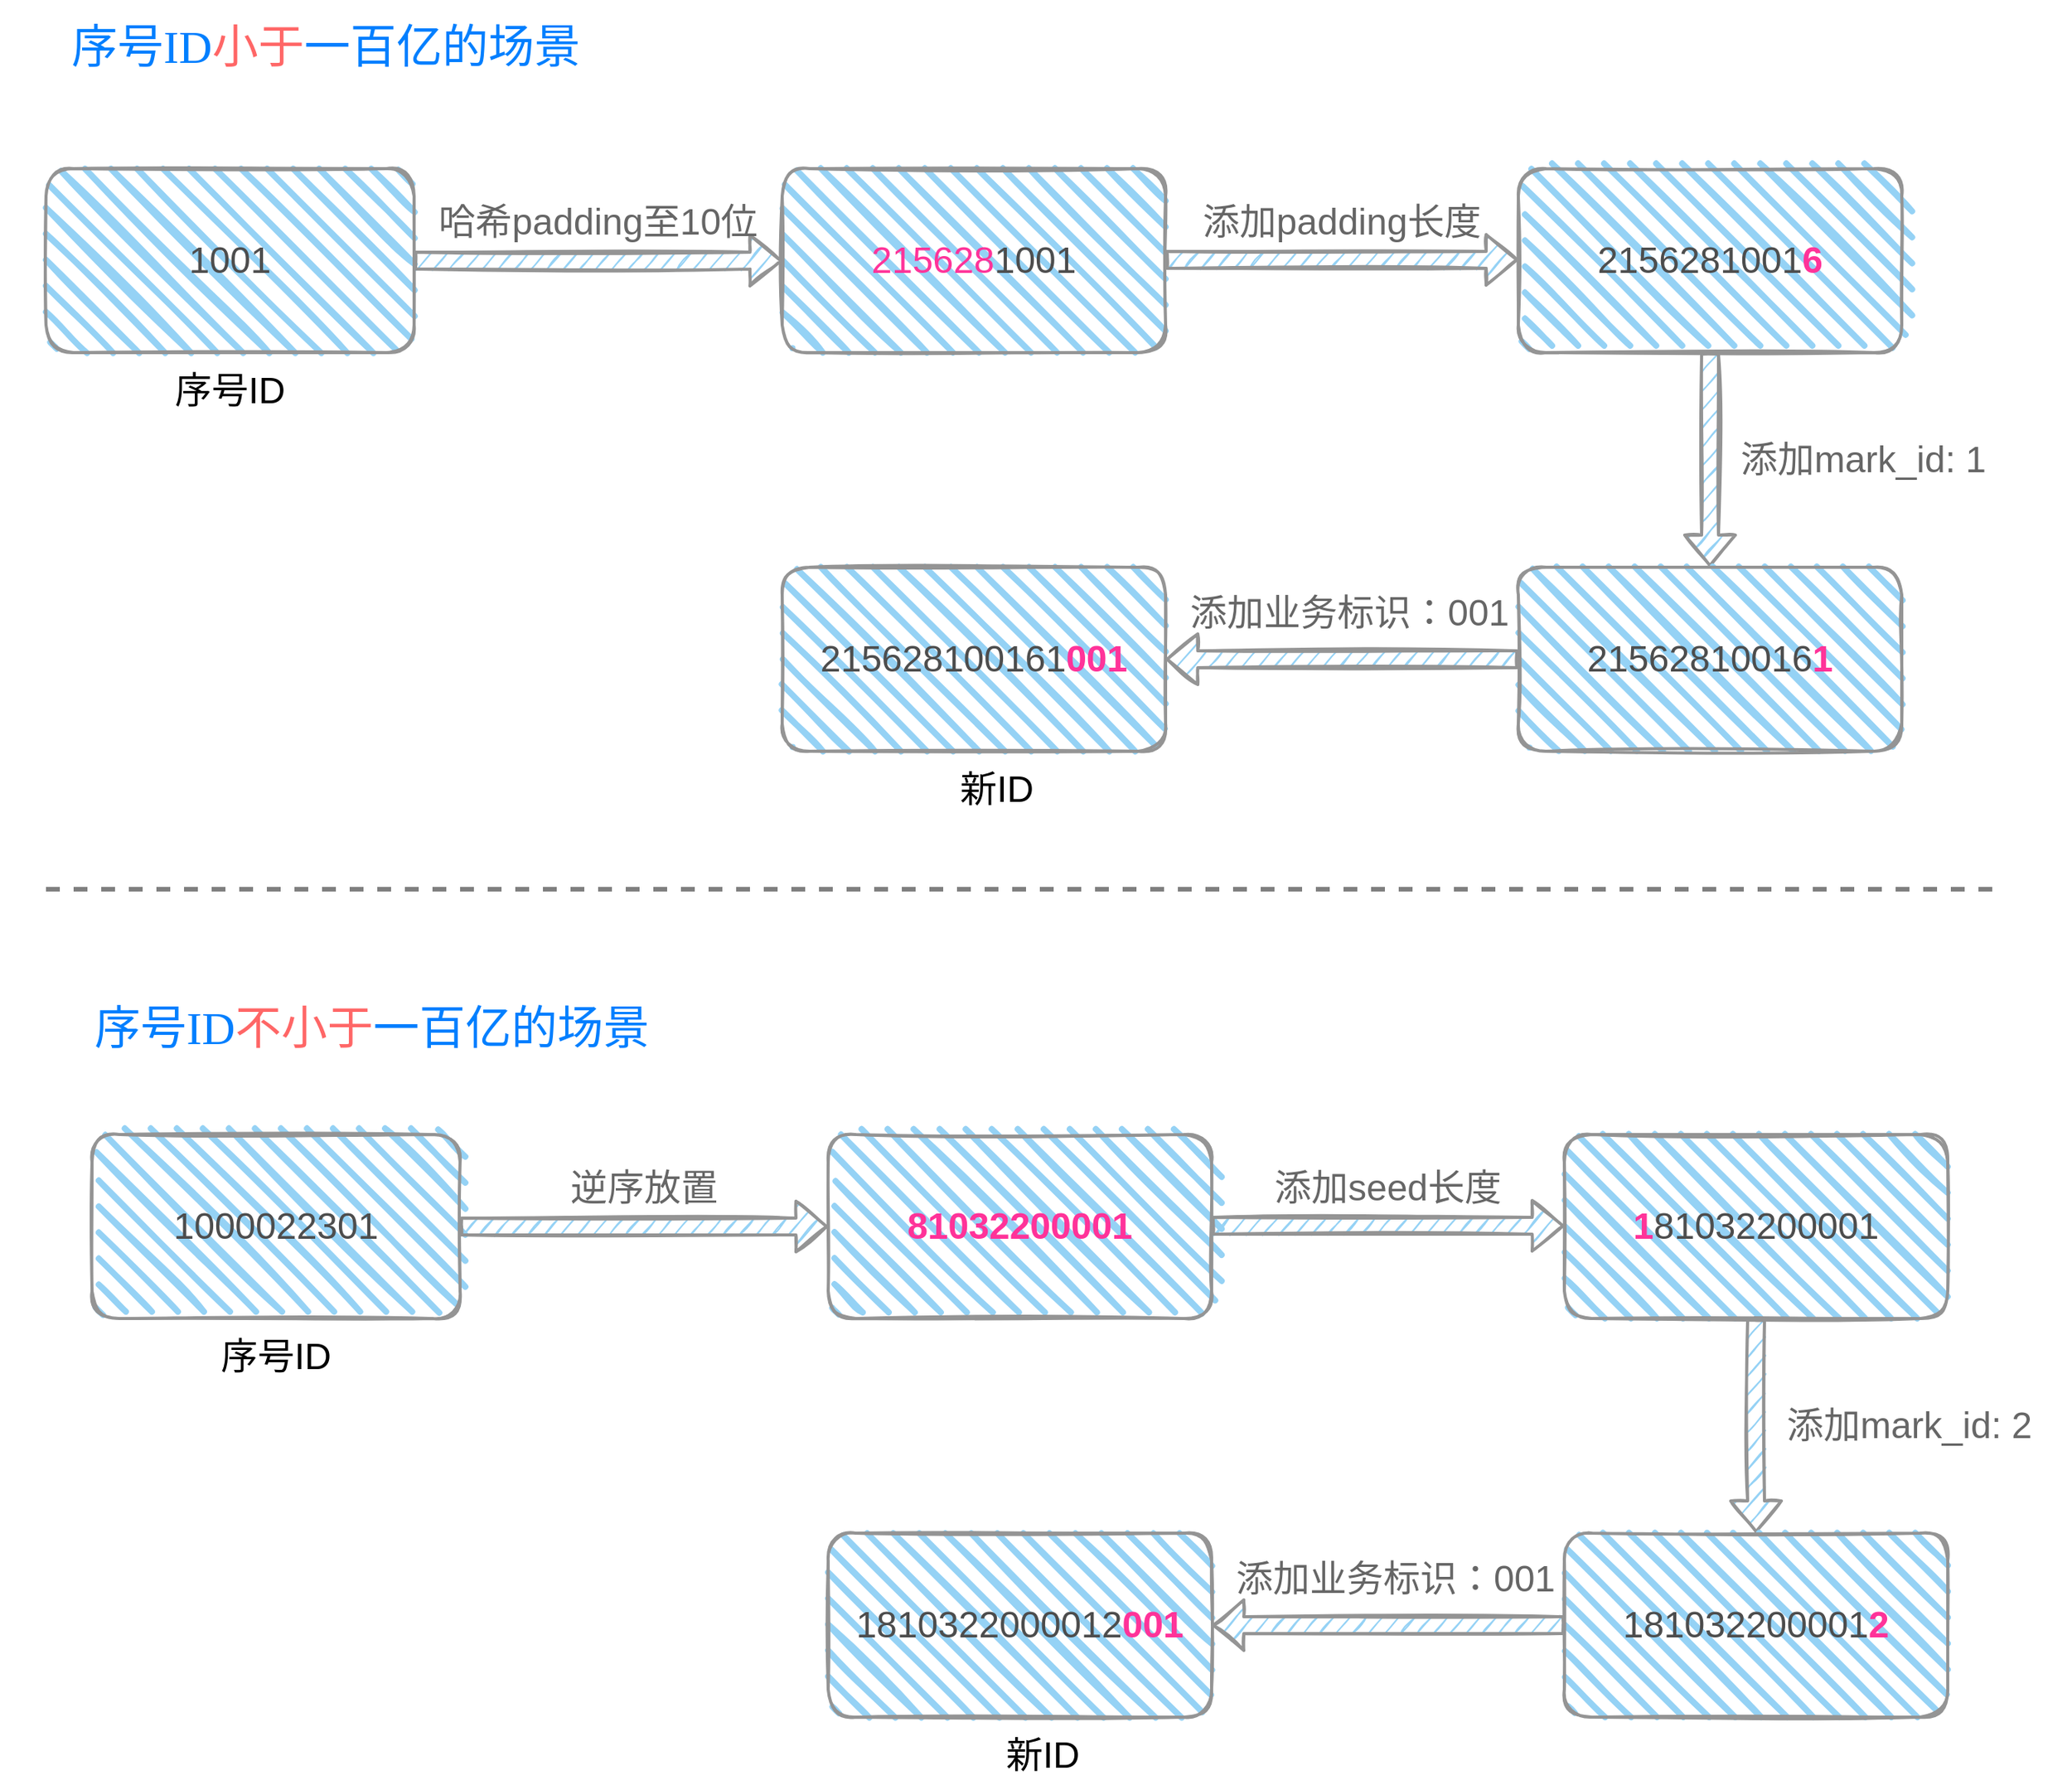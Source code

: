 <mxfile version="20.6.2" type="github">
  <diagram id="0Iac3pBhHl1lduyDzEGC" name="第 1 页">
    <mxGraphModel dx="2253" dy="842" grid="1" gridSize="10" guides="1" tooltips="1" connect="1" arrows="1" fold="1" page="1" pageScale="1" pageWidth="827" pageHeight="1169" math="0" shadow="0">
      <root>
        <mxCell id="0" />
        <mxCell id="1" parent="0" />
        <mxCell id="gX7BSSD_EET0P1-Cjivz-8" value="&lt;font color=&quot;#4d4d4d&quot;&gt;1001&lt;/font&gt;" style="rounded=1;whiteSpace=wrap;html=1;strokeWidth=2;fillWeight=4;hachureGap=12;hachureAngle=45;fillColor=#95D2F5;sketch=1;fontSize=24;strokeColor=#949494;" parent="1" vertex="1">
          <mxGeometry x="-20" y="460" width="240" height="120" as="geometry" />
        </mxCell>
        <mxCell id="gX7BSSD_EET0P1-Cjivz-17" value="&lt;font color=&quot;#ff3399&quot;&gt;215628&lt;/font&gt;&lt;font color=&quot;#4d4d4d&quot;&gt;1001&lt;/font&gt;" style="whiteSpace=wrap;html=1;fontSize=24;fillColor=#95D2F5;strokeColor=#949494;rounded=1;strokeWidth=2;fillWeight=4;hachureGap=12;hachureAngle=45;sketch=1;" parent="1" vertex="1">
          <mxGeometry x="460" y="460" width="250" height="120" as="geometry" />
        </mxCell>
        <mxCell id="gX7BSSD_EET0P1-Cjivz-19" value="" style="edgeStyle=segmentEdgeStyle;endArrow=classic;html=1;rounded=0;shadow=0;sketch=1;strokeWidth=2;fontSize=24;entryX=0;entryY=0.5;entryDx=0;entryDy=0;shape=flexArrow;exitX=1;exitY=0.5;exitDx=0;exitDy=0;fillColor=#95D2F5;strokeColor=#949494;sketchStyle=rough;" parent="1" source="gX7BSSD_EET0P1-Cjivz-8" target="gX7BSSD_EET0P1-Cjivz-17" edge="1">
          <mxGeometry width="50" height="50" relative="1" as="geometry">
            <mxPoint x="280" y="520" as="sourcePoint" />
            <mxPoint x="330" y="470" as="targetPoint" />
            <Array as="points" />
          </mxGeometry>
        </mxCell>
        <mxCell id="gX7BSSD_EET0P1-Cjivz-37" value="" style="edgeStyle=orthogonalEdgeStyle;shape=flexArrow;rounded=0;sketch=1;orthogonalLoop=1;jettySize=auto;html=1;shadow=0;strokeColor=#949494;strokeWidth=2;fontSize=24;fontColor=#000000;startArrow=none;endArrow=block;endFill=0;fillColor=#95D2F5;entryX=0.5;entryY=0;entryDx=0;entryDy=0;startFill=0;" parent="1" source="gX7BSSD_EET0P1-Cjivz-20" target="gX7BSSD_EET0P1-Cjivz-33" edge="1">
          <mxGeometry relative="1" as="geometry">
            <mxPoint x="1065" y="690" as="targetPoint" />
          </mxGeometry>
        </mxCell>
        <mxCell id="gX7BSSD_EET0P1-Cjivz-20" value="&lt;font color=&quot;#4d4d4d&quot;&gt;2156281001&lt;/font&gt;&lt;font color=&quot;#ff3399&quot;&gt;&lt;b&gt;6&lt;/b&gt;&lt;/font&gt;" style="whiteSpace=wrap;html=1;fontSize=24;fillColor=#95D2F5;strokeColor=#949494;rounded=1;strokeWidth=2;fillWeight=4;hachureGap=12;hachureAngle=45;sketch=1;" parent="1" vertex="1">
          <mxGeometry x="940" y="460" width="250" height="120" as="geometry" />
        </mxCell>
        <mxCell id="gX7BSSD_EET0P1-Cjivz-21" value="" style="edgeStyle=segmentEdgeStyle;endArrow=classic;html=1;rounded=0;shadow=0;sketch=1;strokeColor=#949494;strokeWidth=2;fontSize=24;entryX=0;entryY=0.5;entryDx=0;entryDy=0;shape=flexArrow;fillColor=#95D2F5;" parent="1" target="gX7BSSD_EET0P1-Cjivz-20" edge="1">
          <mxGeometry width="50" height="50" relative="1" as="geometry">
            <mxPoint x="710" y="519.5" as="sourcePoint" />
            <mxPoint x="880" y="519.5" as="targetPoint" />
            <Array as="points" />
          </mxGeometry>
        </mxCell>
        <mxCell id="gX7BSSD_EET0P1-Cjivz-22" value="&lt;span style=&quot;color: rgb(77, 77, 77);&quot;&gt;21562810016&lt;/span&gt;&lt;font color=&quot;#4d4d4d&quot;&gt;1&lt;/font&gt;&lt;font color=&quot;#ff3399&quot;&gt;&lt;b&gt;001&lt;/b&gt;&lt;/font&gt;" style="whiteSpace=wrap;html=1;fontSize=24;fillColor=#95D2F5;strokeColor=#949494;rounded=1;strokeWidth=2;fillWeight=4;hachureGap=12;hachureAngle=45;sketch=1;" parent="1" vertex="1">
          <mxGeometry x="460" y="720" width="250" height="120" as="geometry" />
        </mxCell>
        <mxCell id="gX7BSSD_EET0P1-Cjivz-26" value="序号ID" style="text;html=1;strokeColor=none;fillColor=none;align=center;verticalAlign=middle;whiteSpace=wrap;rounded=0;hachureGap=12;fontSize=24;" parent="1" vertex="1">
          <mxGeometry x="40" y="590" width="120" height="30" as="geometry" />
        </mxCell>
        <mxCell id="gX7BSSD_EET0P1-Cjivz-27" value="哈希padding至10位" style="text;html=1;strokeColor=none;fillColor=none;align=center;verticalAlign=middle;whiteSpace=wrap;rounded=0;hachureGap=12;fontSize=24;fontColor=#666666;" parent="1" vertex="1">
          <mxGeometry x="220" y="485" width="240" height="20" as="geometry" />
        </mxCell>
        <mxCell id="gX7BSSD_EET0P1-Cjivz-28" value="添加padding长度" style="text;html=1;strokeColor=none;fillColor=none;align=center;verticalAlign=middle;whiteSpace=wrap;rounded=0;hachureGap=12;fontSize=24;fontColor=#666666;" parent="1" vertex="1">
          <mxGeometry x="720" y="485" width="210" height="20" as="geometry" />
        </mxCell>
        <mxCell id="gX7BSSD_EET0P1-Cjivz-29" value="添加mark_id: 1" style="text;html=1;strokeColor=none;fillColor=none;align=center;verticalAlign=middle;whiteSpace=wrap;rounded=0;hachureGap=12;fontSize=24;fontColor=#666666;" parent="1" vertex="1">
          <mxGeometry x="1060" y="640" width="210" height="20" as="geometry" />
        </mxCell>
        <mxCell id="gX7BSSD_EET0P1-Cjivz-33" value="&lt;span style=&quot;color: rgb(77, 77, 77);&quot;&gt;2156281001&lt;/span&gt;&lt;font color=&quot;#4d4d4d&quot;&gt;6&lt;/font&gt;&lt;font color=&quot;#ff3399&quot;&gt;&lt;b&gt;1&lt;/b&gt;&lt;/font&gt;" style="whiteSpace=wrap;html=1;fontSize=24;fillColor=#95D2F5;strokeColor=#949494;rounded=1;strokeWidth=2;fillWeight=4;hachureGap=12;hachureAngle=45;sketch=1;" parent="1" vertex="1">
          <mxGeometry x="940" y="720" width="250" height="120" as="geometry" />
        </mxCell>
        <mxCell id="gX7BSSD_EET0P1-Cjivz-34" value="" style="edgeStyle=segmentEdgeStyle;endArrow=none;html=1;rounded=0;shadow=0;sketch=1;strokeColor=#949494;strokeWidth=2;fontSize=24;shape=flexArrow;startArrow=block;endFill=0;entryX=0;entryY=0.5;entryDx=0;entryDy=0;fillColor=#95D2F5;" parent="1" source="gX7BSSD_EET0P1-Cjivz-22" target="gX7BSSD_EET0P1-Cjivz-33" edge="1">
          <mxGeometry width="50" height="50" relative="1" as="geometry">
            <mxPoint x="730" y="780" as="sourcePoint" />
            <mxPoint x="860" y="760" as="targetPoint" />
            <Array as="points" />
          </mxGeometry>
        </mxCell>
        <mxCell id="gX7BSSD_EET0P1-Cjivz-38" value="添加业务标识：001" style="text;html=1;strokeColor=none;fillColor=none;align=center;verticalAlign=middle;whiteSpace=wrap;rounded=0;hachureGap=12;fontSize=24;fontColor=#666666;" parent="1" vertex="1">
          <mxGeometry x="720" y="735" width="220" height="30" as="geometry" />
        </mxCell>
        <mxCell id="gX7BSSD_EET0P1-Cjivz-43" value="新ID" style="text;html=1;strokeColor=none;fillColor=none;align=center;verticalAlign=middle;whiteSpace=wrap;rounded=0;hachureGap=12;fontSize=24;" parent="1" vertex="1">
          <mxGeometry x="560" y="850" width="80" height="30" as="geometry" />
        </mxCell>
        <mxCell id="M5H84TZtUbWAZS--ligj-1" value="&lt;font style=&quot;font-size: 30px;&quot;&gt;序号ID&lt;/font&gt;&lt;font color=&quot;#ff6666&quot; style=&quot;font-size: 30px;&quot;&gt;小于&lt;/font&gt;一百亿的场景" style="text;html=1;strokeColor=none;fillColor=none;align=center;verticalAlign=middle;whiteSpace=wrap;rounded=0;shadow=0;glass=0;sketch=0;fillWeight=10;hachureGap=12;jiggle=2;strokeWidth=2;fontFamily=Tahoma;fontSize=30;fontColor=#007FFF;fontStyle=0" vertex="1" parent="1">
          <mxGeometry x="-50" y="350" width="424.99" height="60" as="geometry" />
        </mxCell>
        <mxCell id="M5H84TZtUbWAZS--ligj-2" value="&lt;font color=&quot;#4d4d4d&quot;&gt;1000022301&lt;/font&gt;" style="rounded=1;whiteSpace=wrap;html=1;strokeWidth=2;fillWeight=4;hachureGap=12;hachureAngle=45;fillColor=#95D2F5;sketch=1;fontSize=24;strokeColor=#949494;" vertex="1" parent="1">
          <mxGeometry x="10" y="1090" width="240" height="120" as="geometry" />
        </mxCell>
        <mxCell id="M5H84TZtUbWAZS--ligj-3" value="&lt;font color=&quot;#ff3399&quot;&gt;&lt;b&gt;81032200001&lt;/b&gt;&lt;/font&gt;" style="whiteSpace=wrap;html=1;fontSize=24;fillColor=#95D2F5;strokeColor=#949494;rounded=1;strokeWidth=2;fillWeight=4;hachureGap=12;hachureAngle=45;sketch=1;" vertex="1" parent="1">
          <mxGeometry x="490" y="1090" width="250" height="120" as="geometry" />
        </mxCell>
        <mxCell id="M5H84TZtUbWAZS--ligj-4" value="" style="edgeStyle=segmentEdgeStyle;endArrow=classic;html=1;rounded=0;shadow=0;sketch=1;strokeWidth=2;fontSize=24;entryX=0;entryY=0.5;entryDx=0;entryDy=0;shape=flexArrow;exitX=1;exitY=0.5;exitDx=0;exitDy=0;fillColor=#95D2F5;strokeColor=#949494;sketchStyle=rough;" edge="1" parent="1" source="M5H84TZtUbWAZS--ligj-2" target="M5H84TZtUbWAZS--ligj-3">
          <mxGeometry width="50" height="50" relative="1" as="geometry">
            <mxPoint x="310" y="1150" as="sourcePoint" />
            <mxPoint x="360" y="1100" as="targetPoint" />
            <Array as="points" />
          </mxGeometry>
        </mxCell>
        <mxCell id="M5H84TZtUbWAZS--ligj-5" value="" style="edgeStyle=orthogonalEdgeStyle;shape=flexArrow;rounded=0;sketch=1;orthogonalLoop=1;jettySize=auto;html=1;shadow=0;strokeColor=#949494;strokeWidth=2;fontSize=24;fontColor=#000000;startArrow=none;endArrow=block;endFill=0;fillColor=#95D2F5;entryX=0.5;entryY=0;entryDx=0;entryDy=0;startFill=0;" edge="1" parent="1" source="M5H84TZtUbWAZS--ligj-6" target="M5H84TZtUbWAZS--ligj-15">
          <mxGeometry relative="1" as="geometry">
            <mxPoint x="1095" y="1320" as="targetPoint" />
          </mxGeometry>
        </mxCell>
        <mxCell id="M5H84TZtUbWAZS--ligj-6" value="&lt;font color=&quot;#ff3399&quot;&gt;&lt;b&gt;1&lt;/b&gt;&lt;/font&gt;&lt;font color=&quot;#4d4d4d&quot;&gt;81032200001&lt;/font&gt;" style="whiteSpace=wrap;html=1;fontSize=24;fillColor=#95D2F5;strokeColor=#949494;rounded=1;strokeWidth=2;fillWeight=4;hachureGap=12;hachureAngle=45;sketch=1;" vertex="1" parent="1">
          <mxGeometry x="970" y="1090" width="250" height="120" as="geometry" />
        </mxCell>
        <mxCell id="M5H84TZtUbWAZS--ligj-7" value="" style="edgeStyle=segmentEdgeStyle;endArrow=classic;html=1;rounded=0;shadow=0;sketch=1;strokeColor=#949494;strokeWidth=2;fontSize=24;entryX=0;entryY=0.5;entryDx=0;entryDy=0;shape=flexArrow;fillColor=#95D2F5;" edge="1" parent="1" target="M5H84TZtUbWAZS--ligj-6">
          <mxGeometry width="50" height="50" relative="1" as="geometry">
            <mxPoint x="740" y="1149.5" as="sourcePoint" />
            <mxPoint x="910" y="1149.5" as="targetPoint" />
            <Array as="points" />
          </mxGeometry>
        </mxCell>
        <mxCell id="M5H84TZtUbWAZS--ligj-8" value="&lt;font color=&quot;#4d4d4d&quot;&gt;1810322000012&lt;/font&gt;&lt;font color=&quot;#ff3399&quot;&gt;&lt;b&gt;001&lt;/b&gt;&lt;/font&gt;" style="whiteSpace=wrap;html=1;fontSize=24;fillColor=#95D2F5;strokeColor=#949494;rounded=1;strokeWidth=2;fillWeight=4;hachureGap=12;hachureAngle=45;sketch=1;" vertex="1" parent="1">
          <mxGeometry x="490" y="1350" width="250" height="120" as="geometry" />
        </mxCell>
        <mxCell id="M5H84TZtUbWAZS--ligj-11" value="序号ID" style="text;html=1;strokeColor=none;fillColor=none;align=center;verticalAlign=middle;whiteSpace=wrap;rounded=0;hachureGap=12;fontSize=24;" vertex="1" parent="1">
          <mxGeometry x="70" y="1220" width="120" height="30" as="geometry" />
        </mxCell>
        <mxCell id="M5H84TZtUbWAZS--ligj-12" value="逆序放置" style="text;html=1;strokeColor=none;fillColor=none;align=center;verticalAlign=middle;whiteSpace=wrap;rounded=0;hachureGap=12;fontSize=24;fontColor=#666666;" vertex="1" parent="1">
          <mxGeometry x="250" y="1115" width="240" height="20" as="geometry" />
        </mxCell>
        <mxCell id="M5H84TZtUbWAZS--ligj-13" value="添加seed长度" style="text;html=1;strokeColor=none;fillColor=none;align=center;verticalAlign=middle;whiteSpace=wrap;rounded=0;hachureGap=12;fontSize=24;fontColor=#666666;" vertex="1" parent="1">
          <mxGeometry x="750" y="1115" width="210" height="20" as="geometry" />
        </mxCell>
        <mxCell id="M5H84TZtUbWAZS--ligj-14" value="添加mark_id: 2" style="text;html=1;strokeColor=none;fillColor=none;align=center;verticalAlign=middle;whiteSpace=wrap;rounded=0;hachureGap=12;fontSize=24;fontColor=#666666;" vertex="1" parent="1">
          <mxGeometry x="1090" y="1270" width="210" height="20" as="geometry" />
        </mxCell>
        <mxCell id="M5H84TZtUbWAZS--ligj-15" value="&lt;font color=&quot;#4d4d4d&quot;&gt;181032200001&lt;/font&gt;&lt;font color=&quot;#ff3399&quot;&gt;&lt;b&gt;2&lt;/b&gt;&lt;/font&gt;" style="whiteSpace=wrap;html=1;fontSize=24;fillColor=#95D2F5;strokeColor=#949494;rounded=1;strokeWidth=2;fillWeight=4;hachureGap=12;hachureAngle=45;sketch=1;" vertex="1" parent="1">
          <mxGeometry x="970" y="1350" width="250" height="120" as="geometry" />
        </mxCell>
        <mxCell id="M5H84TZtUbWAZS--ligj-16" value="" style="edgeStyle=segmentEdgeStyle;endArrow=none;html=1;rounded=0;shadow=0;sketch=1;strokeColor=#949494;strokeWidth=2;fontSize=24;shape=flexArrow;startArrow=block;endFill=0;entryX=0;entryY=0.5;entryDx=0;entryDy=0;fillColor=#95D2F5;" edge="1" parent="1" source="M5H84TZtUbWAZS--ligj-8" target="M5H84TZtUbWAZS--ligj-15">
          <mxGeometry width="50" height="50" relative="1" as="geometry">
            <mxPoint x="760" y="1410" as="sourcePoint" />
            <mxPoint x="890" y="1390" as="targetPoint" />
            <Array as="points" />
          </mxGeometry>
        </mxCell>
        <mxCell id="M5H84TZtUbWAZS--ligj-17" value="添加业务标识：001" style="text;html=1;strokeColor=none;fillColor=none;align=center;verticalAlign=middle;whiteSpace=wrap;rounded=0;hachureGap=12;fontSize=24;fontColor=#666666;" vertex="1" parent="1">
          <mxGeometry x="750" y="1365" width="220" height="30" as="geometry" />
        </mxCell>
        <mxCell id="M5H84TZtUbWAZS--ligj-19" value="新ID" style="text;html=1;strokeColor=none;fillColor=none;align=center;verticalAlign=middle;whiteSpace=wrap;rounded=0;hachureGap=12;fontSize=24;" vertex="1" parent="1">
          <mxGeometry x="590" y="1480" width="80" height="30" as="geometry" />
        </mxCell>
        <mxCell id="M5H84TZtUbWAZS--ligj-20" value="&lt;font style=&quot;font-size: 30px;&quot;&gt;序号ID&lt;/font&gt;&lt;font color=&quot;#ff6666&quot; style=&quot;font-size: 30px;&quot;&gt;不小于&lt;/font&gt;一百亿的场景" style="text;html=1;strokeColor=none;fillColor=none;align=center;verticalAlign=middle;whiteSpace=wrap;rounded=0;shadow=0;glass=0;sketch=0;fillWeight=10;hachureGap=12;jiggle=2;strokeWidth=2;fontFamily=Tahoma;fontSize=30;fontColor=#007FFF;fontStyle=0" vertex="1" parent="1">
          <mxGeometry x="-20" y="990" width="424.99" height="60" as="geometry" />
        </mxCell>
        <mxCell id="M5H84TZtUbWAZS--ligj-21" value="" style="endArrow=none;html=1;rounded=0;fontFamily=Helvetica;fontSize=30;fontColor=#007FFF;strokeWidth=3;strokeColor=#808080;sketch=0;shadow=0;dashed=1;edgeStyle=orthogonalEdgeStyle;" edge="1" parent="1">
          <mxGeometry width="50" height="50" relative="1" as="geometry">
            <mxPoint x="-20" y="930" as="sourcePoint" />
            <mxPoint x="1250" y="930" as="targetPoint" />
          </mxGeometry>
        </mxCell>
      </root>
    </mxGraphModel>
  </diagram>
</mxfile>
